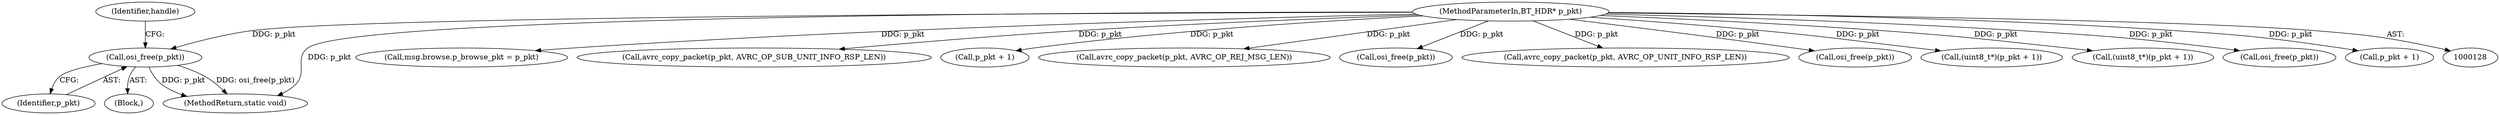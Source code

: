 digraph "0_Android_830cb39cb2a0f1bf6704d264e2a5c5029c175dd7@API" {
"1000196" [label="(Call,osi_free(p_pkt))"];
"1000132" [label="(MethodParameterIn,BT_HDR* p_pkt)"];
"1000199" [label="(Identifier,handle)"];
"1000270" [label="(Call,msg.browse.p_browse_pkt = p_pkt)"];
"1000521" [label="(Call,avrc_copy_packet(p_pkt, AVRC_OP_SUB_UNIT_INFO_RSP_LEN))"];
"1000667" [label="(Call,p_pkt + 1)"];
"1000973" [label="(Call,avrc_copy_packet(p_pkt, AVRC_OP_REJ_MSG_LEN))"];
"1000132" [label="(MethodParameterIn,BT_HDR* p_pkt)"];
"1000197" [label="(Identifier,p_pkt)"];
"1000195" [label="(Block,)"];
"1000296" [label="(Call,osi_free(p_pkt))"];
"1000394" [label="(Call,avrc_copy_packet(p_pkt, AVRC_OP_UNIT_INFO_RSP_LEN))"];
"1001055" [label="(Call,osi_free(p_pkt))"];
"1000221" [label="(Call,(uint8_t*)(p_pkt + 1))"];
"1000665" [label="(Call,(uint8_t*)(p_pkt + 1))"];
"1001057" [label="(MethodReturn,static void)"];
"1000188" [label="(Call,osi_free(p_pkt))"];
"1000196" [label="(Call,osi_free(p_pkt))"];
"1000223" [label="(Call,p_pkt + 1)"];
"1000196" -> "1000195"  [label="AST: "];
"1000196" -> "1000197"  [label="CFG: "];
"1000197" -> "1000196"  [label="AST: "];
"1000199" -> "1000196"  [label="CFG: "];
"1000196" -> "1001057"  [label="DDG: p_pkt"];
"1000196" -> "1001057"  [label="DDG: osi_free(p_pkt)"];
"1000132" -> "1000196"  [label="DDG: p_pkt"];
"1000132" -> "1000128"  [label="AST: "];
"1000132" -> "1001057"  [label="DDG: p_pkt"];
"1000132" -> "1000188"  [label="DDG: p_pkt"];
"1000132" -> "1000221"  [label="DDG: p_pkt"];
"1000132" -> "1000223"  [label="DDG: p_pkt"];
"1000132" -> "1000270"  [label="DDG: p_pkt"];
"1000132" -> "1000296"  [label="DDG: p_pkt"];
"1000132" -> "1000394"  [label="DDG: p_pkt"];
"1000132" -> "1000521"  [label="DDG: p_pkt"];
"1000132" -> "1000665"  [label="DDG: p_pkt"];
"1000132" -> "1000667"  [label="DDG: p_pkt"];
"1000132" -> "1000973"  [label="DDG: p_pkt"];
"1000132" -> "1001055"  [label="DDG: p_pkt"];
}

